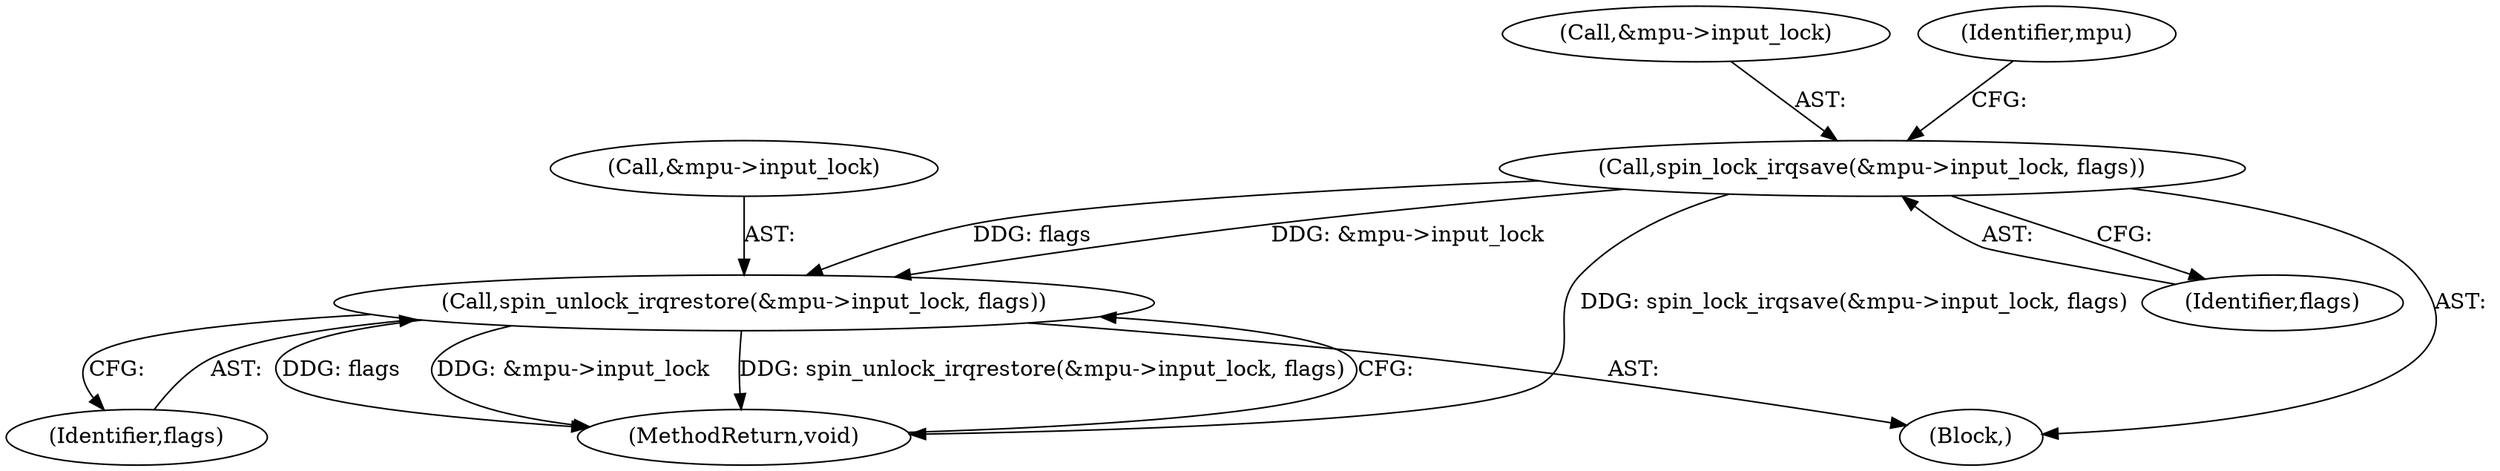 digraph "0_linux_20e2b791796bd68816fa115f12be5320de2b8021@pointer" {
"1000118" [label="(Call,spin_lock_irqsave(&mpu->input_lock, flags))"];
"1000218" [label="(Call,spin_unlock_irqrestore(&mpu->input_lock, flags))"];
"1000224" [label="(MethodReturn,void)"];
"1000123" [label="(Identifier,flags)"];
"1000118" [label="(Call,spin_lock_irqsave(&mpu->input_lock, flags))"];
"1000218" [label="(Call,spin_unlock_irqrestore(&mpu->input_lock, flags))"];
"1000102" [label="(Block,)"];
"1000119" [label="(Call,&mpu->input_lock)"];
"1000223" [label="(Identifier,flags)"];
"1000219" [label="(Call,&mpu->input_lock)"];
"1000130" [label="(Identifier,mpu)"];
"1000118" -> "1000102"  [label="AST: "];
"1000118" -> "1000123"  [label="CFG: "];
"1000119" -> "1000118"  [label="AST: "];
"1000123" -> "1000118"  [label="AST: "];
"1000130" -> "1000118"  [label="CFG: "];
"1000118" -> "1000224"  [label="DDG: spin_lock_irqsave(&mpu->input_lock, flags)"];
"1000118" -> "1000218"  [label="DDG: &mpu->input_lock"];
"1000118" -> "1000218"  [label="DDG: flags"];
"1000218" -> "1000102"  [label="AST: "];
"1000218" -> "1000223"  [label="CFG: "];
"1000219" -> "1000218"  [label="AST: "];
"1000223" -> "1000218"  [label="AST: "];
"1000224" -> "1000218"  [label="CFG: "];
"1000218" -> "1000224"  [label="DDG: flags"];
"1000218" -> "1000224"  [label="DDG: &mpu->input_lock"];
"1000218" -> "1000224"  [label="DDG: spin_unlock_irqrestore(&mpu->input_lock, flags)"];
}
